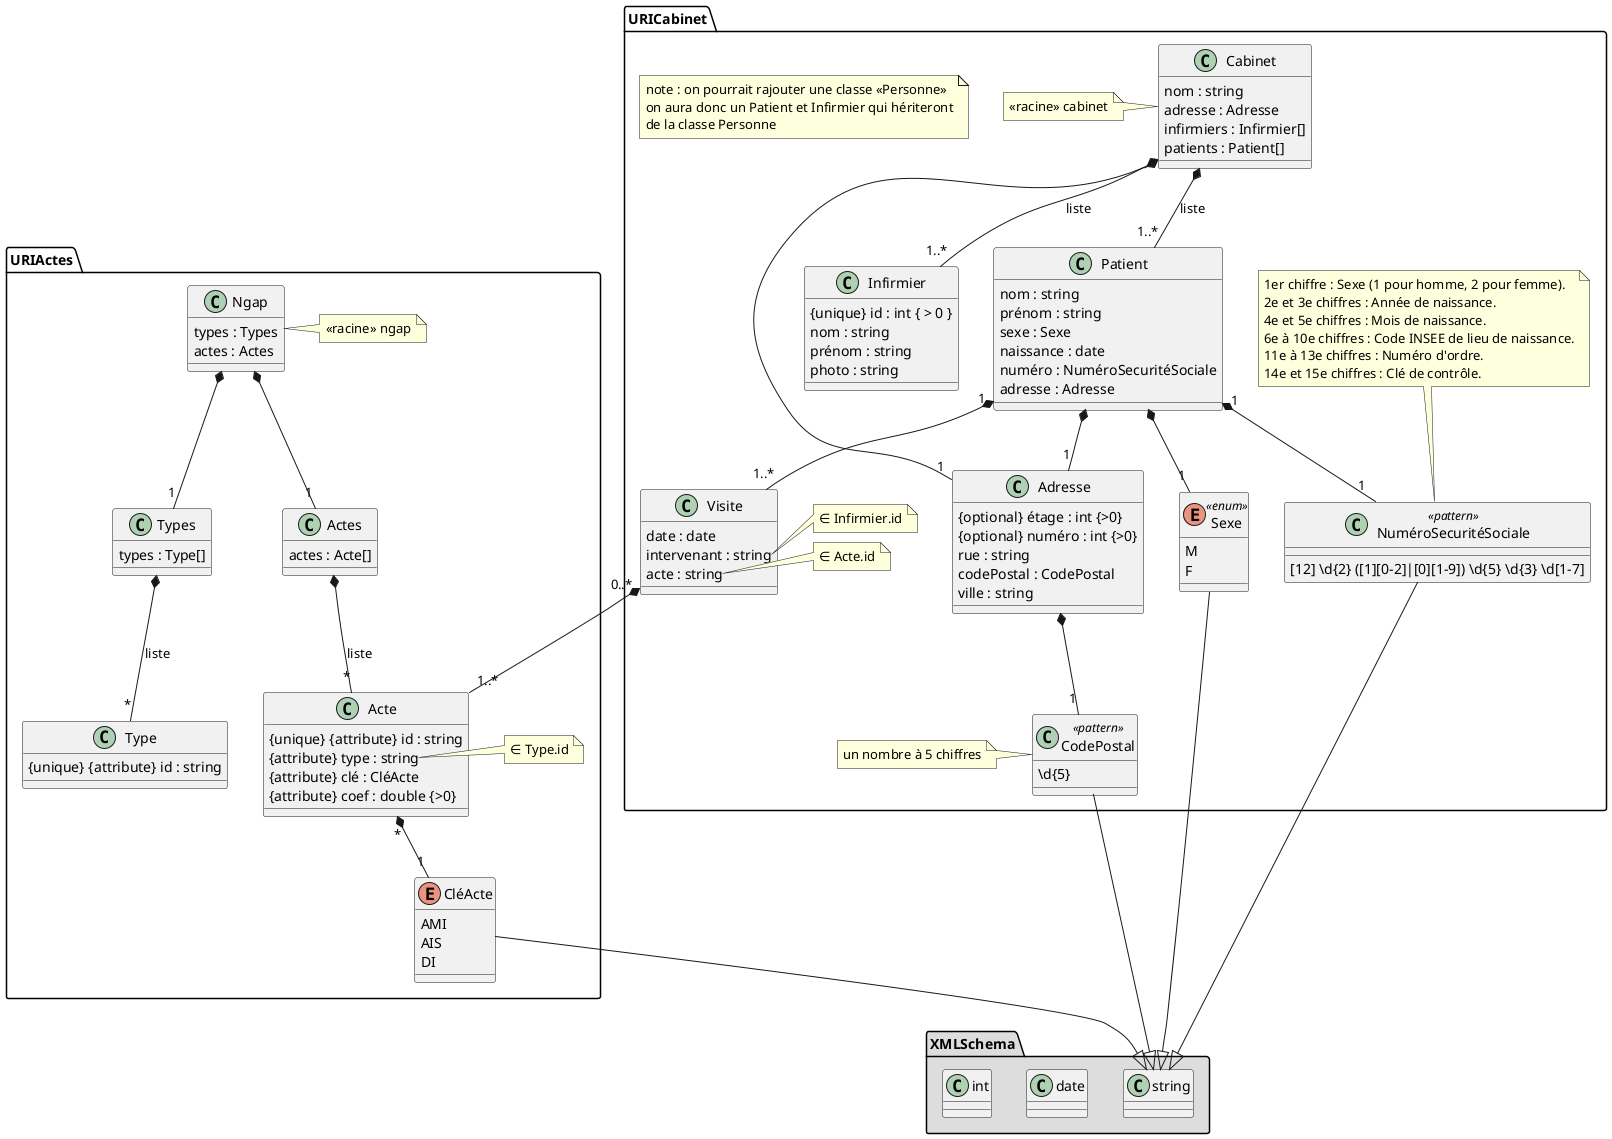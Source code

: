 @startuml

'skinparam linetype ortho
'l'instruction au dessus est pour avoir des lignes orthogonales...

package XMLSchema #DDDDDD {
    class string
    class date
    class int
}
package URIActes {
    class Ngap {
        types : Types
        actes : Actes
    }
    note right of Ngap
        «racine» ngap
    end note
    class Acte {
        {unique} {attribute} id : string
        {attribute} type : string
        {attribute} clé : CléActe
        {attribute} coef : double {>0}
    }
    note right of Acte::type
        ∈ Type.id
    end note
    
    class Actes {
        actes : Acte[]
    }
    
    class Type {
        {unique} {attribute} id : string
    }
    class Types {
        types : Type[]
    }
    
    enum CléActe {
        AMI
        AIS
        DI
    }
    
    Ngap *--"1" Types
    Ngap *--"1" Actes
    
    Actes *--"*" Acte : liste
    Acte "*"*--"1" CléActe
    
    Types *--"*" Type : liste
    
    CléActe --|> string
}
package URICabinet {
    note as noteHeritagePersonne
        note : on pourrait rajouter une classe «Personne»
        on aura donc un Patient et Infirmier qui hériteront
        de la classe Personne
    end note
    
    class Cabinet {
        nom : string
        adresse : Adresse
        infirmiers : Infirmier[]
        patients : Patient[]
    }
    note left of Cabinet
        <<racine>> cabinet
    end note
    
    class Infirmier {
        {unique} id : int { > 0 } 
        nom : string
        prénom : string
        photo : string
    }
    
    class Patient {
        nom : string
        prénom : string
        sexe : Sexe
        naissance : date
        numéro : NuméroSecuritéSociale
        adresse : Adresse
    }
    
    class Adresse {
        {optional} étage : int {>0}
        {optional} numéro : int {>0}
        rue : string
        codePostal : CodePostal
        ville : string
    }
    
    Enum Sexe <<enum>> {
        M
        F
    }
    
    class NuméroSecuritéSociale <<pattern>> {
        [12] \d{2} ([1][0-2]|[0][1-9]) \d{5} \d{3} \d[1-7]
    }
    note top of NuméroSecuritéSociale
        1er chiffre : Sexe (1 pour homme, 2 pour femme).
        2e et 3e chiffres : Année de naissance.
        4e et 5e chiffres : Mois de naissance.
        6e à 10e chiffres : Code INSEE de lieu de naissance.
        11e à 13e chiffres : Numéro d'ordre.
        14e et 15e chiffres : Clé de contrôle.
    end note
    
    class CodePostal <<pattern>> {
        \d{5}
    }
    note left of CodePostal
        un nombre à 5 chiffres
    end note
    
    class Visite {
        date : date
        intervenant : string
        acte : string
    }
    note right of Visite::intervenant
        ∈ Infirmier.id
        'intervenant ∈ Infirmier.id
    end note
    note right of Visite::acte
        ∈ Acte.id
        'acte ∈ Acte.id
    end note
    
    Cabinet *--"1..*" Infirmier : liste
    Cabinet *--"1..*" Patient : liste
    Cabinet *--"1" Adresse
    
    Patient *--"1" Sexe
    Patient "1"*--"1..*" Visite
    Patient "1"*--"1" NuméroSecuritéSociale
    Patient *--"1" Adresse
    
    Visite "0..*"*--"1..*" Acte
    
    Adresse *--"1" CodePostal
    
    Sexe --|> string
    NuméroSecuritéSociale --|> string
    CodePostal --|> string
}
@enduml